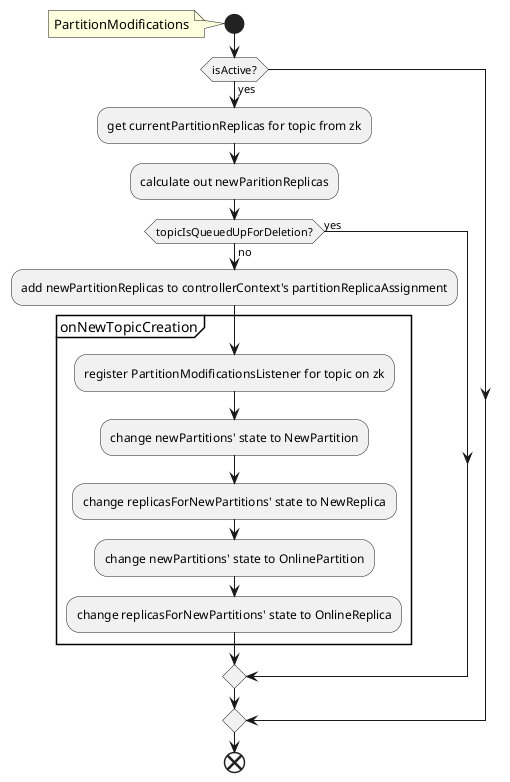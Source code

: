 @startuml
start
note left: PartitionModifications
if (isActive?) then(yes)
	:get currentPartitionReplicas for topic from zk;
	:calculate out newParitionReplicas;
	if (topicIsQueuedUpForDeletion?) then(yes)
	else (no)
		:add newPartitionReplicas to controllerContext's partitionReplicaAssignment;
		partition onNewTopicCreation {
			:register PartitionModificationsListener for topic on zk;
			:change newPartitions' state to NewPartition;
			:change replicasForNewPartitions' state to NewReplica;
			:change newPartitions' state to OnlinePartition;
			:change replicasForNewPartitions' state to OnlineReplica;
		}
	endif
endif
end
@enduml
